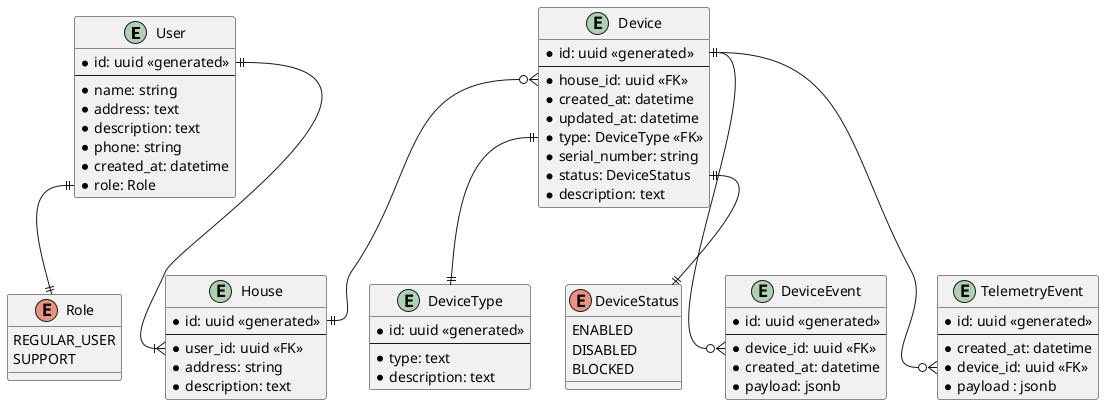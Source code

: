 @startuml ER-Diagram Smart Home

entity User {
    * id: uuid <<generated>>
    --
    * name: string
    * address: text
    * description: text
    * phone: string
    * created_at: datetime
    * role: Role
}

enum Role {
    REGULAR_USER
    SUPPORT
}

entity House {
    * id: uuid <<generated>>
    --
    * user_id: uuid <<FK>>
    * address: string
    * description: text
}


entity Device {
    * id: uuid <<generated>>
    --
    * house_id: uuid <<FK>>
    * created_at: datetime
    * updated_at: datetime
    * type: DeviceType <<FK>>
    * serial_number: string
    * status: DeviceStatus
    * description: text
}

entity DeviceType {
    * id: uuid <<generated>>
    --
    * type: text
    * description: text
}

enum DeviceStatus {
    ENABLED
    DISABLED
    BLOCKED
}

entity DeviceEvent {
    * id: uuid <<generated>>
    --
    * device_id: uuid <<FK>>
    * created_at: datetime
    * payload: jsonb
}

entity TelemetryEvent {
    * id: uuid <<generated>>
    --
    * created_at: datetime
    * device_id: uuid <<FK>>
    * payload : jsonb
}




User::id ||--|{ House::user_id
User::role ||--|| Role

Device::type ||--|| DeviceType
Device::status ||--|| DeviceStatus
Device::id ||--o{ DeviceEvent::device_id
Device::house_id }o--|| House::id
Device::id ||--o{ TelemetryEvent::device_id

@enduml
